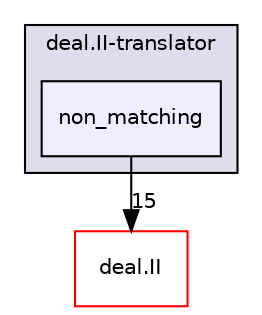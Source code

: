 digraph "include/deal.II-translator/non_matching" {
  compound=true
  node [ fontsize="10", fontname="Helvetica"];
  edge [ labelfontsize="10", labelfontname="Helvetica"];
  subgraph clusterdir_386d89ad50a3909c2af5a93b48d2c3ff {
    graph [ bgcolor="#ddddee", pencolor="black", label="deal.II-translator" fontname="Helvetica", fontsize="10", URL="dir_386d89ad50a3909c2af5a93b48d2c3ff.html"]
  dir_3594e3237e96873c1489d0b668fc7b66 [shape=box, label="non_matching", style="filled", fillcolor="#eeeeff", pencolor="black", URL="dir_3594e3237e96873c1489d0b668fc7b66.html"];
  }
  dir_ee90d91a514b839c31faec7a1d916f67 [shape=box label="deal.II" fillcolor="white" style="filled" color="red" URL="dir_ee90d91a514b839c31faec7a1d916f67.html"];
  dir_3594e3237e96873c1489d0b668fc7b66->dir_ee90d91a514b839c31faec7a1d916f67 [headlabel="15", labeldistance=1.5 headhref="dir_000114_000009.html"];
}
